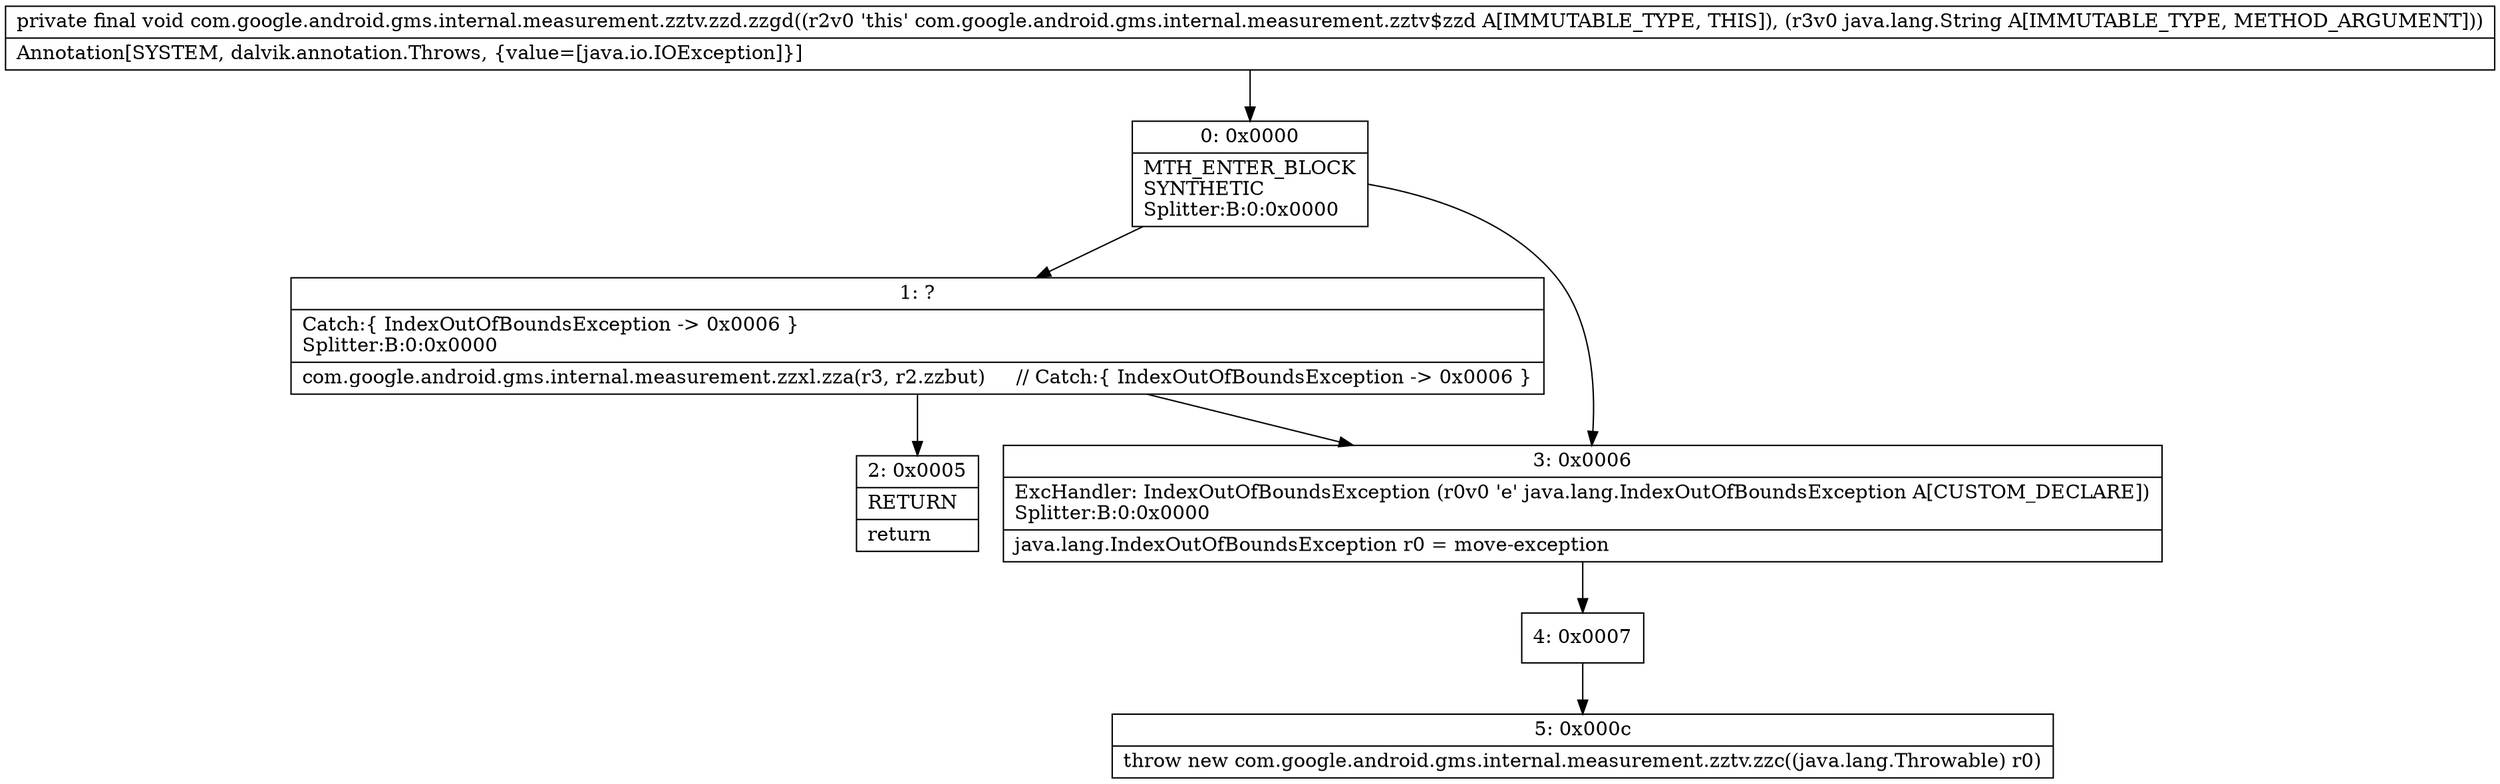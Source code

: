 digraph "CFG forcom.google.android.gms.internal.measurement.zztv.zzd.zzgd(Ljava\/lang\/String;)V" {
Node_0 [shape=record,label="{0\:\ 0x0000|MTH_ENTER_BLOCK\lSYNTHETIC\lSplitter:B:0:0x0000\l}"];
Node_1 [shape=record,label="{1\:\ ?|Catch:\{ IndexOutOfBoundsException \-\> 0x0006 \}\lSplitter:B:0:0x0000\l|com.google.android.gms.internal.measurement.zzxl.zza(r3, r2.zzbut)     \/\/ Catch:\{ IndexOutOfBoundsException \-\> 0x0006 \}\l}"];
Node_2 [shape=record,label="{2\:\ 0x0005|RETURN\l|return\l}"];
Node_3 [shape=record,label="{3\:\ 0x0006|ExcHandler: IndexOutOfBoundsException (r0v0 'e' java.lang.IndexOutOfBoundsException A[CUSTOM_DECLARE])\lSplitter:B:0:0x0000\l|java.lang.IndexOutOfBoundsException r0 = move\-exception\l}"];
Node_4 [shape=record,label="{4\:\ 0x0007}"];
Node_5 [shape=record,label="{5\:\ 0x000c|throw new com.google.android.gms.internal.measurement.zztv.zzc((java.lang.Throwable) r0)\l}"];
MethodNode[shape=record,label="{private final void com.google.android.gms.internal.measurement.zztv.zzd.zzgd((r2v0 'this' com.google.android.gms.internal.measurement.zztv$zzd A[IMMUTABLE_TYPE, THIS]), (r3v0 java.lang.String A[IMMUTABLE_TYPE, METHOD_ARGUMENT]))  | Annotation[SYSTEM, dalvik.annotation.Throws, \{value=[java.io.IOException]\}]\l}"];
MethodNode -> Node_0;
Node_0 -> Node_1;
Node_0 -> Node_3;
Node_1 -> Node_2;
Node_1 -> Node_3;
Node_3 -> Node_4;
Node_4 -> Node_5;
}

